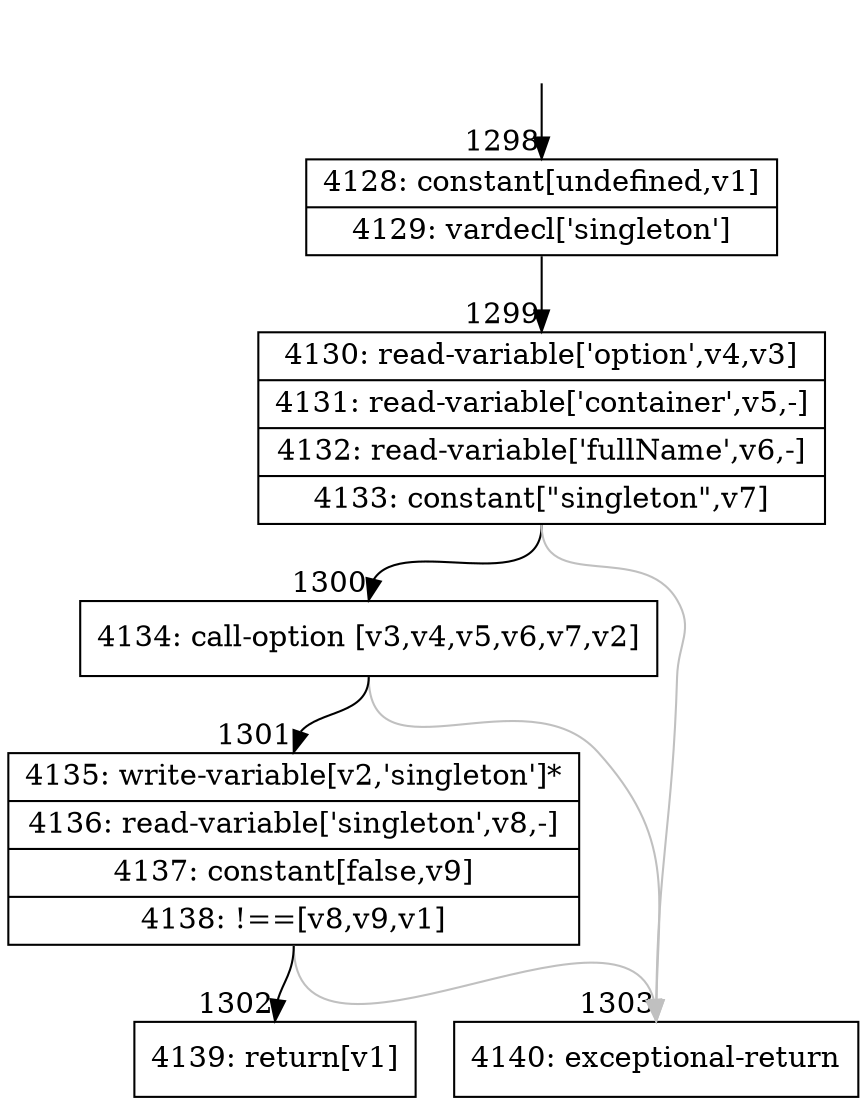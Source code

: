 digraph {
rankdir="TD"
BB_entry98[shape=none,label=""];
BB_entry98 -> BB1298 [tailport=s, headport=n, headlabel="    1298"]
BB1298 [shape=record label="{4128: constant[undefined,v1]|4129: vardecl['singleton']}" ] 
BB1298 -> BB1299 [tailport=s, headport=n, headlabel="      1299"]
BB1299 [shape=record label="{4130: read-variable['option',v4,v3]|4131: read-variable['container',v5,-]|4132: read-variable['fullName',v6,-]|4133: constant[\"singleton\",v7]}" ] 
BB1299 -> BB1300 [tailport=s, headport=n, headlabel="      1300"]
BB1299 -> BB1303 [tailport=s, headport=n, color=gray, headlabel="      1303"]
BB1300 [shape=record label="{4134: call-option [v3,v4,v5,v6,v7,v2]}" ] 
BB1300 -> BB1301 [tailport=s, headport=n, headlabel="      1301"]
BB1300 -> BB1303 [tailport=s, headport=n, color=gray]
BB1301 [shape=record label="{4135: write-variable[v2,'singleton']*|4136: read-variable['singleton',v8,-]|4137: constant[false,v9]|4138: !==[v8,v9,v1]}" ] 
BB1301 -> BB1302 [tailport=s, headport=n, headlabel="      1302"]
BB1301 -> BB1303 [tailport=s, headport=n, color=gray]
BB1302 [shape=record label="{4139: return[v1]}" ] 
BB1303 [shape=record label="{4140: exceptional-return}" ] 
//#$~ 1783
}
